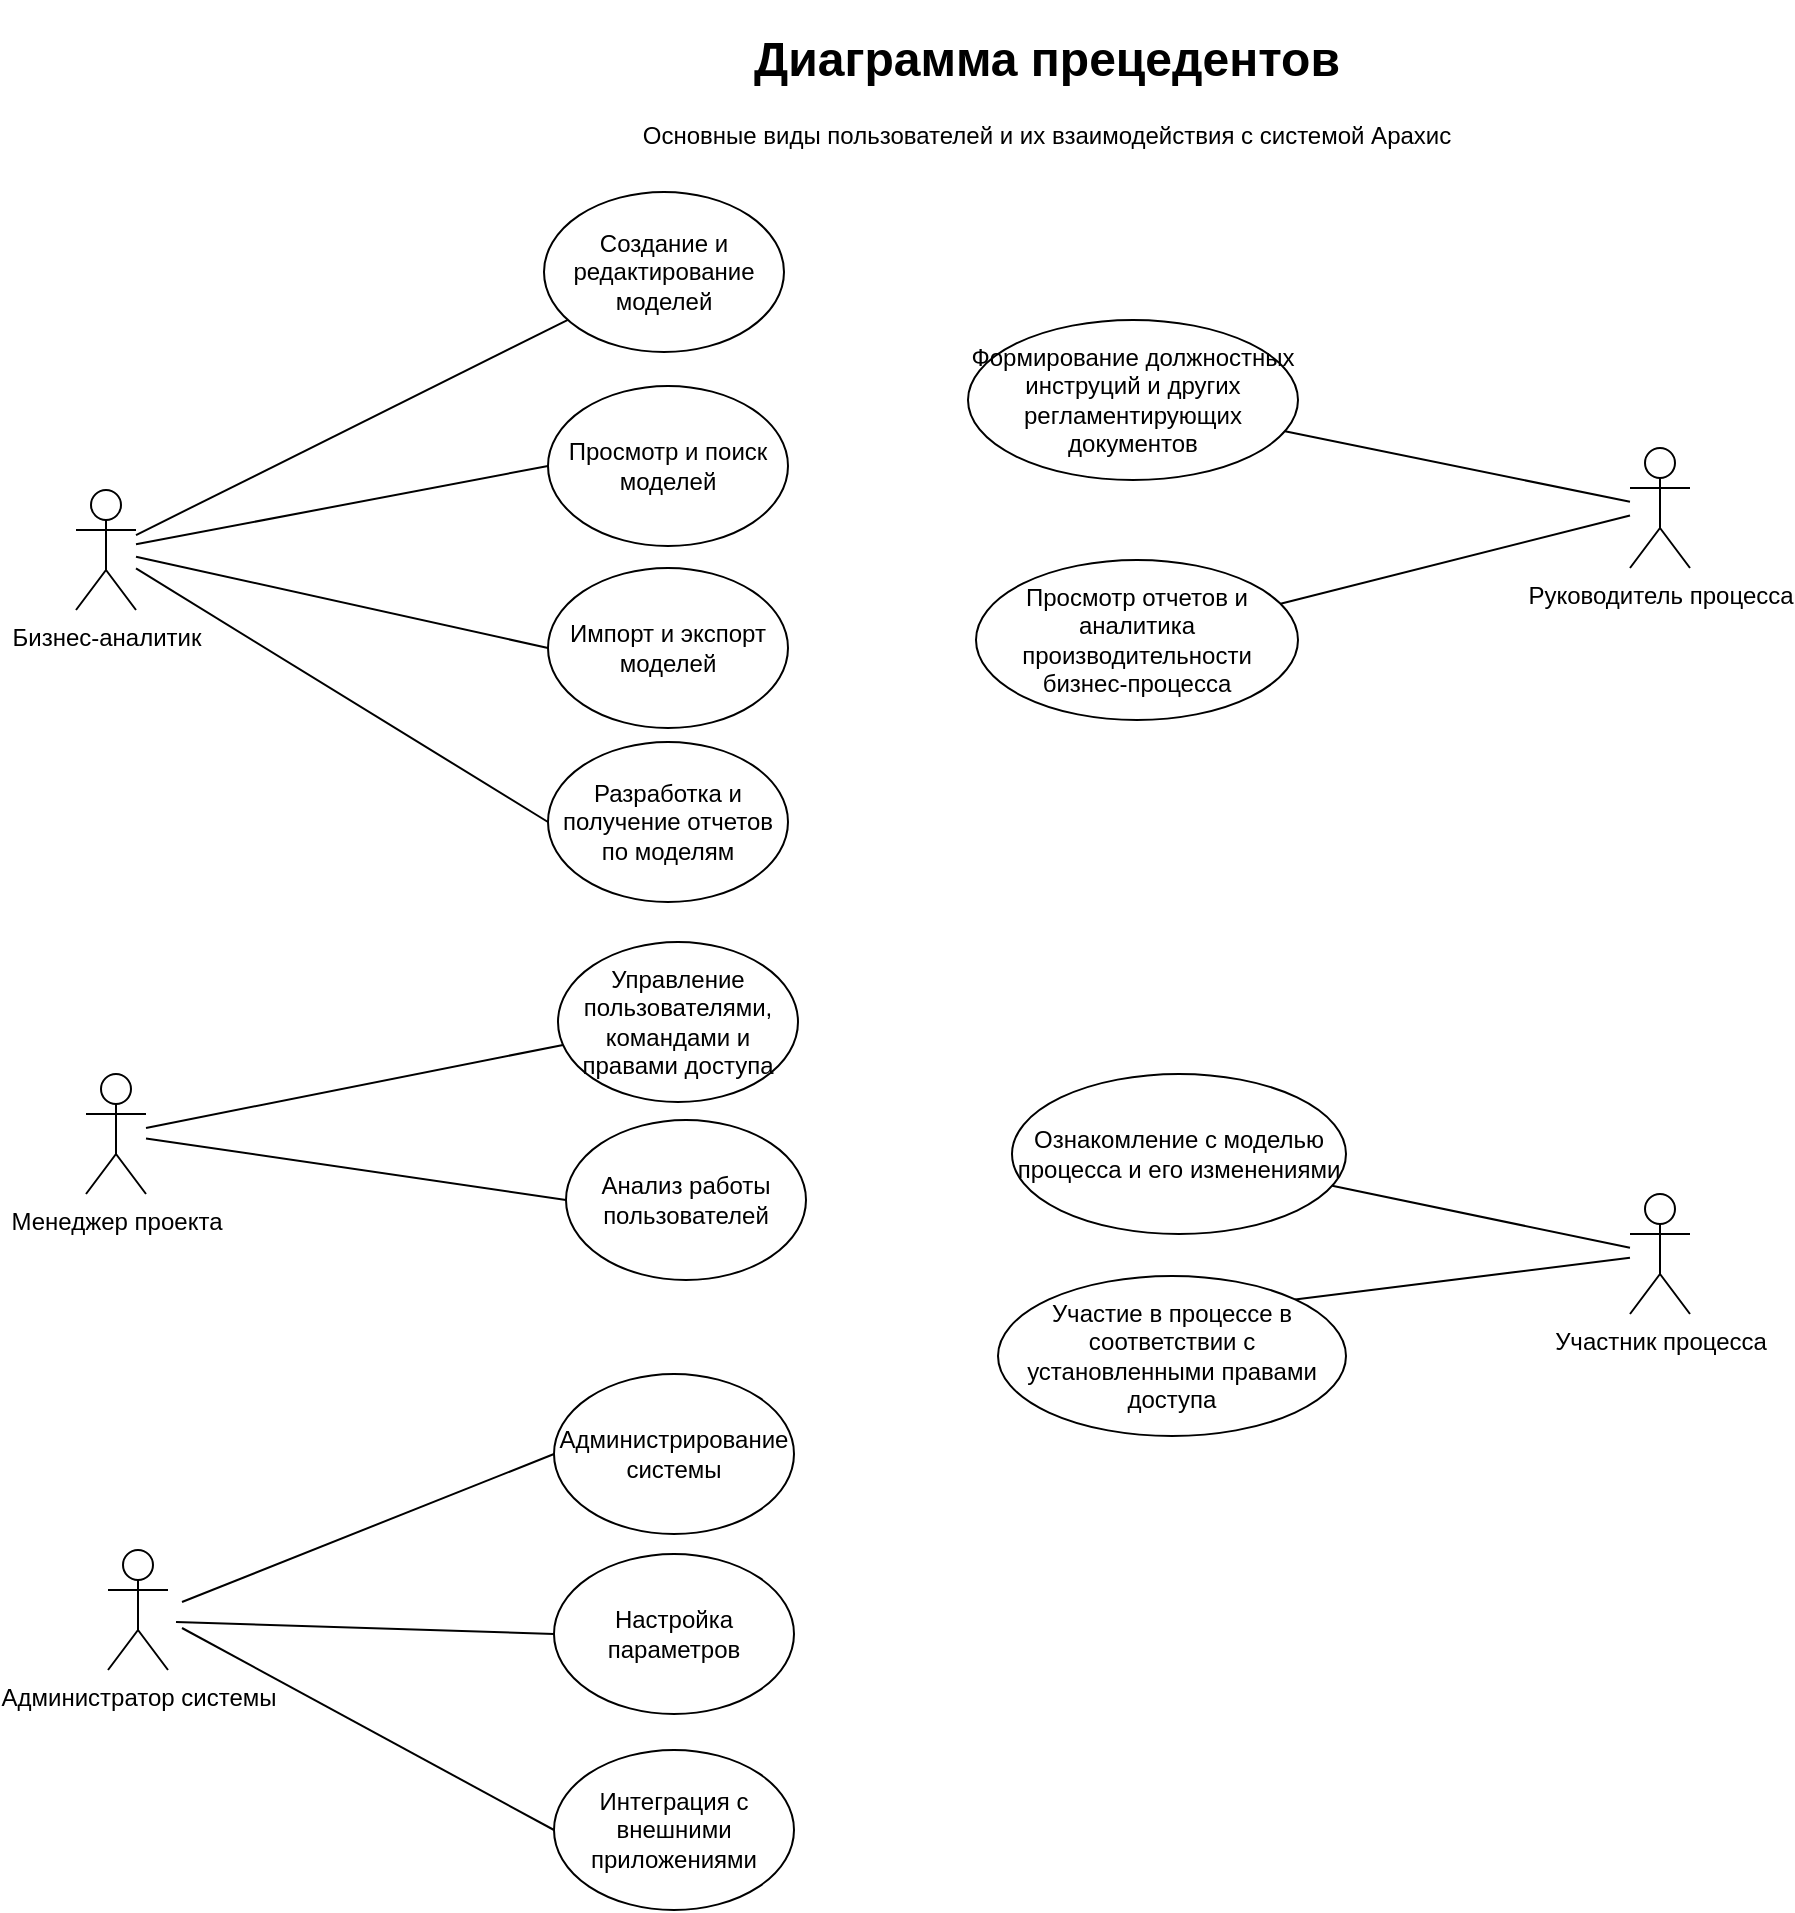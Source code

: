<mxfile version="21.0.6" type="device"><diagram name="Страница 1" id="UfN-QcVTgkJYSu5_mP2Y"><mxGraphModel dx="1035" dy="669" grid="0" gridSize="10" guides="1" tooltips="1" connect="1" arrows="1" fold="1" page="1" pageScale="1" pageWidth="1654" pageHeight="1169" math="0" shadow="0"><root><mxCell id="0"/><mxCell id="1" parent="0"/><mxCell id="DIxHq2lj3-4fDJEcAODy-16" style="rounded=0;orthogonalLoop=1;jettySize=auto;html=1;endArrow=none;endFill=0;labelBackgroundColor=none;fontColor=default;" edge="1" parent="1" source="DIxHq2lj3-4fDJEcAODy-1" target="DIxHq2lj3-4fDJEcAODy-13"><mxGeometry relative="1" as="geometry"/></mxCell><mxCell id="DIxHq2lj3-4fDJEcAODy-17" style="rounded=0;orthogonalLoop=1;jettySize=auto;html=1;entryX=0;entryY=0.5;entryDx=0;entryDy=0;endArrow=none;endFill=0;labelBackgroundColor=none;fontColor=default;" edge="1" parent="1" source="DIxHq2lj3-4fDJEcAODy-1" target="DIxHq2lj3-4fDJEcAODy-14"><mxGeometry relative="1" as="geometry"/></mxCell><mxCell id="DIxHq2lj3-4fDJEcAODy-18" style="rounded=0;orthogonalLoop=1;jettySize=auto;html=1;entryX=0;entryY=0.5;entryDx=0;entryDy=0;endArrow=none;endFill=0;labelBackgroundColor=none;fontColor=default;" edge="1" parent="1" source="DIxHq2lj3-4fDJEcAODy-1" target="DIxHq2lj3-4fDJEcAODy-15"><mxGeometry relative="1" as="geometry"/></mxCell><mxCell id="DIxHq2lj3-4fDJEcAODy-30" style="rounded=0;orthogonalLoop=1;jettySize=auto;html=1;entryX=0;entryY=0.5;entryDx=0;entryDy=0;fontColor=default;endArrow=none;endFill=0;labelBackgroundColor=none;" edge="1" parent="1" source="DIxHq2lj3-4fDJEcAODy-1" target="DIxHq2lj3-4fDJEcAODy-29"><mxGeometry relative="1" as="geometry"/></mxCell><mxCell id="DIxHq2lj3-4fDJEcAODy-1" value="Бизнес-аналитик" style="shape=umlActor;verticalLabelPosition=bottom;verticalAlign=top;html=1;outlineConnect=0;labelBackgroundColor=none;" vertex="1" parent="1"><mxGeometry x="189" y="263" width="30" height="60" as="geometry"/></mxCell><mxCell id="DIxHq2lj3-4fDJEcAODy-22" style="rounded=0;orthogonalLoop=1;jettySize=auto;html=1;fontColor=default;endArrow=none;endFill=0;labelBackgroundColor=none;" edge="1" parent="1" source="DIxHq2lj3-4fDJEcAODy-3" target="DIxHq2lj3-4fDJEcAODy-19"><mxGeometry relative="1" as="geometry"><mxPoint x="232" y="492.143" as="sourcePoint"/></mxGeometry></mxCell><mxCell id="DIxHq2lj3-4fDJEcAODy-32" style="edgeStyle=none;shape=connector;rounded=0;orthogonalLoop=1;jettySize=auto;html=1;entryX=0;entryY=0.5;entryDx=0;entryDy=0;labelBackgroundColor=none;fontFamily=Helvetica;fontSize=11;fontColor=default;endArrow=none;endFill=0;" edge="1" parent="1" source="DIxHq2lj3-4fDJEcAODy-3" target="DIxHq2lj3-4fDJEcAODy-31"><mxGeometry relative="1" as="geometry"/></mxCell><mxCell id="DIxHq2lj3-4fDJEcAODy-3" value="Менеджер проекта" style="shape=umlActor;verticalLabelPosition=bottom;verticalAlign=top;html=1;outlineConnect=0;labelBackgroundColor=none;" vertex="1" parent="1"><mxGeometry x="194" y="555" width="30" height="60" as="geometry"/></mxCell><mxCell id="DIxHq2lj3-4fDJEcAODy-4" value="Администратор системы" style="shape=umlActor;verticalLabelPosition=bottom;verticalAlign=top;html=1;outlineConnect=0;labelBackgroundColor=none;" vertex="1" parent="1"><mxGeometry x="205" y="793" width="30" height="60" as="geometry"/></mxCell><mxCell id="DIxHq2lj3-4fDJEcAODy-38" style="edgeStyle=none;shape=connector;rounded=0;orthogonalLoop=1;jettySize=auto;html=1;labelBackgroundColor=none;fontFamily=Helvetica;fontSize=11;fontColor=default;endArrow=none;endFill=0;" edge="1" parent="1" source="DIxHq2lj3-4fDJEcAODy-6" target="DIxHq2lj3-4fDJEcAODy-34"><mxGeometry relative="1" as="geometry"/></mxCell><mxCell id="DIxHq2lj3-4fDJEcAODy-39" style="edgeStyle=none;shape=connector;rounded=0;orthogonalLoop=1;jettySize=auto;html=1;labelBackgroundColor=none;fontFamily=Helvetica;fontSize=11;fontColor=default;endArrow=none;endFill=0;" edge="1" parent="1" source="DIxHq2lj3-4fDJEcAODy-6" target="DIxHq2lj3-4fDJEcAODy-35"><mxGeometry relative="1" as="geometry"/></mxCell><mxCell id="DIxHq2lj3-4fDJEcAODy-6" value="Руководитель процесса" style="shape=umlActor;verticalLabelPosition=bottom;verticalAlign=top;html=1;outlineConnect=0;labelBackgroundColor=none;" vertex="1" parent="1"><mxGeometry x="966" y="242" width="30" height="60" as="geometry"/></mxCell><mxCell id="DIxHq2lj3-4fDJEcAODy-40" style="edgeStyle=none;shape=connector;rounded=0;orthogonalLoop=1;jettySize=auto;html=1;labelBackgroundColor=none;fontFamily=Helvetica;fontSize=11;fontColor=default;endArrow=none;endFill=0;" edge="1" parent="1" source="DIxHq2lj3-4fDJEcAODy-7" target="DIxHq2lj3-4fDJEcAODy-36"><mxGeometry relative="1" as="geometry"/></mxCell><mxCell id="DIxHq2lj3-4fDJEcAODy-41" style="edgeStyle=none;shape=connector;rounded=0;orthogonalLoop=1;jettySize=auto;html=1;entryX=1;entryY=0;entryDx=0;entryDy=0;labelBackgroundColor=none;fontFamily=Helvetica;fontSize=11;fontColor=default;endArrow=none;endFill=0;" edge="1" parent="1" source="DIxHq2lj3-4fDJEcAODy-7" target="DIxHq2lj3-4fDJEcAODy-37"><mxGeometry relative="1" as="geometry"/></mxCell><mxCell id="DIxHq2lj3-4fDJEcAODy-7" value="Участник процесса" style="shape=umlActor;verticalLabelPosition=bottom;verticalAlign=top;html=1;outlineConnect=0;labelBackgroundColor=none;" vertex="1" parent="1"><mxGeometry x="966" y="615" width="30" height="60" as="geometry"/></mxCell><mxCell id="DIxHq2lj3-4fDJEcAODy-10" value="&lt;h1&gt;Диаграмма прецедентов&lt;/h1&gt;&lt;p&gt;Основные виды пользователей и их взаимодействия с системой Арахис&lt;/p&gt;" style="text;html=1;strokeColor=none;fillColor=none;spacing=5;spacingTop=-20;whiteSpace=wrap;overflow=hidden;rounded=0;align=center;labelBackgroundColor=none;" vertex="1" parent="1"><mxGeometry x="421" y="28" width="507" height="120" as="geometry"/></mxCell><mxCell id="DIxHq2lj3-4fDJEcAODy-13" value="Создание и редактирование моделей" style="ellipse;whiteSpace=wrap;html=1;labelBackgroundColor=none;" vertex="1" parent="1"><mxGeometry x="423" y="114" width="120" height="80" as="geometry"/></mxCell><mxCell id="DIxHq2lj3-4fDJEcAODy-14" value="Просмотр и поиск моделей" style="ellipse;whiteSpace=wrap;html=1;labelBackgroundColor=none;" vertex="1" parent="1"><mxGeometry x="425" y="211" width="120" height="80" as="geometry"/></mxCell><mxCell id="DIxHq2lj3-4fDJEcAODy-15" value="Импорт и экспорт моделей" style="ellipse;whiteSpace=wrap;html=1;labelBackgroundColor=none;" vertex="1" parent="1"><mxGeometry x="425" y="302" width="120" height="80" as="geometry"/></mxCell><mxCell id="DIxHq2lj3-4fDJEcAODy-19" value="Управление пользователями, командами и правами доступа" style="ellipse;whiteSpace=wrap;html=1;labelBackgroundColor=none;" vertex="1" parent="1"><mxGeometry x="430" y="489" width="120" height="80" as="geometry"/></mxCell><mxCell id="DIxHq2lj3-4fDJEcAODy-23" value="Администрирование системы" style="ellipse;whiteSpace=wrap;html=1;labelBackgroundColor=none;" vertex="1" parent="1"><mxGeometry x="428" y="705" width="120" height="80" as="geometry"/></mxCell><mxCell id="DIxHq2lj3-4fDJEcAODy-24" value="Настройка параметров" style="ellipse;whiteSpace=wrap;html=1;labelBackgroundColor=none;" vertex="1" parent="1"><mxGeometry x="428" y="795" width="120" height="80" as="geometry"/></mxCell><mxCell id="DIxHq2lj3-4fDJEcAODy-25" value="Интеграция с внешними приложениями" style="ellipse;whiteSpace=wrap;html=1;labelBackgroundColor=none;" vertex="1" parent="1"><mxGeometry x="428" y="893" width="120" height="80" as="geometry"/></mxCell><mxCell id="DIxHq2lj3-4fDJEcAODy-26" style="rounded=0;orthogonalLoop=1;jettySize=auto;html=1;fontColor=default;endArrow=none;endFill=0;entryX=0;entryY=0.5;entryDx=0;entryDy=0;labelBackgroundColor=none;" edge="1" parent="1" target="DIxHq2lj3-4fDJEcAODy-23"><mxGeometry relative="1" as="geometry"><mxPoint x="242" y="819" as="sourcePoint"/><mxPoint x="444" y="645" as="targetPoint"/></mxGeometry></mxCell><mxCell id="DIxHq2lj3-4fDJEcAODy-27" style="rounded=0;orthogonalLoop=1;jettySize=auto;html=1;fontColor=default;endArrow=none;endFill=0;entryX=0;entryY=0.5;entryDx=0;entryDy=0;labelBackgroundColor=none;" edge="1" parent="1" target="DIxHq2lj3-4fDJEcAODy-24"><mxGeometry relative="1" as="geometry"><mxPoint x="239" y="829" as="sourcePoint"/><mxPoint x="438" y="755" as="targetPoint"/></mxGeometry></mxCell><mxCell id="DIxHq2lj3-4fDJEcAODy-28" style="rounded=0;orthogonalLoop=1;jettySize=auto;html=1;fontColor=default;endArrow=none;endFill=0;entryX=0;entryY=0.5;entryDx=0;entryDy=0;labelBackgroundColor=none;" edge="1" parent="1" target="DIxHq2lj3-4fDJEcAODy-25"><mxGeometry relative="1" as="geometry"><mxPoint x="242" y="832" as="sourcePoint"/><mxPoint x="438" y="845" as="targetPoint"/></mxGeometry></mxCell><mxCell id="DIxHq2lj3-4fDJEcAODy-29" value="Разработка и получение отчетов по моделям" style="ellipse;whiteSpace=wrap;html=1;labelBackgroundColor=none;" vertex="1" parent="1"><mxGeometry x="425" y="389" width="120" height="80" as="geometry"/></mxCell><mxCell id="DIxHq2lj3-4fDJEcAODy-31" value="Анализ работы пользователей" style="ellipse;whiteSpace=wrap;html=1;labelBackgroundColor=none;" vertex="1" parent="1"><mxGeometry x="434" y="578" width="120" height="80" as="geometry"/></mxCell><mxCell id="DIxHq2lj3-4fDJEcAODy-34" value="Формирование должностных инструций и других регламентирующих документов" style="ellipse;whiteSpace=wrap;html=1;labelBackgroundColor=none;" vertex="1" parent="1"><mxGeometry x="635" y="178" width="165" height="80" as="geometry"/></mxCell><mxCell id="DIxHq2lj3-4fDJEcAODy-35" value="Просмотр отчетов и аналитика производительности бизнес-процесса" style="ellipse;whiteSpace=wrap;html=1;labelBackgroundColor=none;" vertex="1" parent="1"><mxGeometry x="639" y="298" width="161" height="80" as="geometry"/></mxCell><mxCell id="DIxHq2lj3-4fDJEcAODy-36" value="Ознакомление с моделью процесса и его изменениями" style="ellipse;whiteSpace=wrap;html=1;labelBackgroundColor=none;" vertex="1" parent="1"><mxGeometry x="657" y="555" width="167" height="80" as="geometry"/></mxCell><mxCell id="DIxHq2lj3-4fDJEcAODy-37" value="Участие в процессе в соответствии с установленными правами доступа" style="ellipse;whiteSpace=wrap;html=1;labelBackgroundColor=none;" vertex="1" parent="1"><mxGeometry x="650" y="656" width="174" height="80" as="geometry"/></mxCell></root></mxGraphModel></diagram></mxfile>